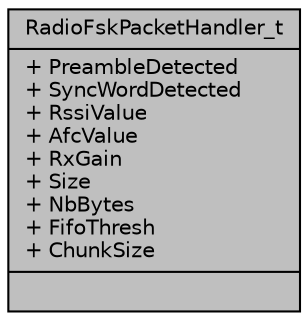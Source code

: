 digraph "RadioFskPacketHandler_t"
{
  edge [fontname="Helvetica",fontsize="10",labelfontname="Helvetica",labelfontsize="10"];
  node [fontname="Helvetica",fontsize="10",shape=record];
  Node1 [label="{RadioFskPacketHandler_t\n|+ PreambleDetected\l+ SyncWordDetected\l+ RssiValue\l+ AfcValue\l+ RxGain\l+ Size\l+ NbBytes\l+ FifoThresh\l+ ChunkSize\l|}",height=0.2,width=0.4,color="black", fillcolor="grey75", style="filled", fontcolor="black"];
}
